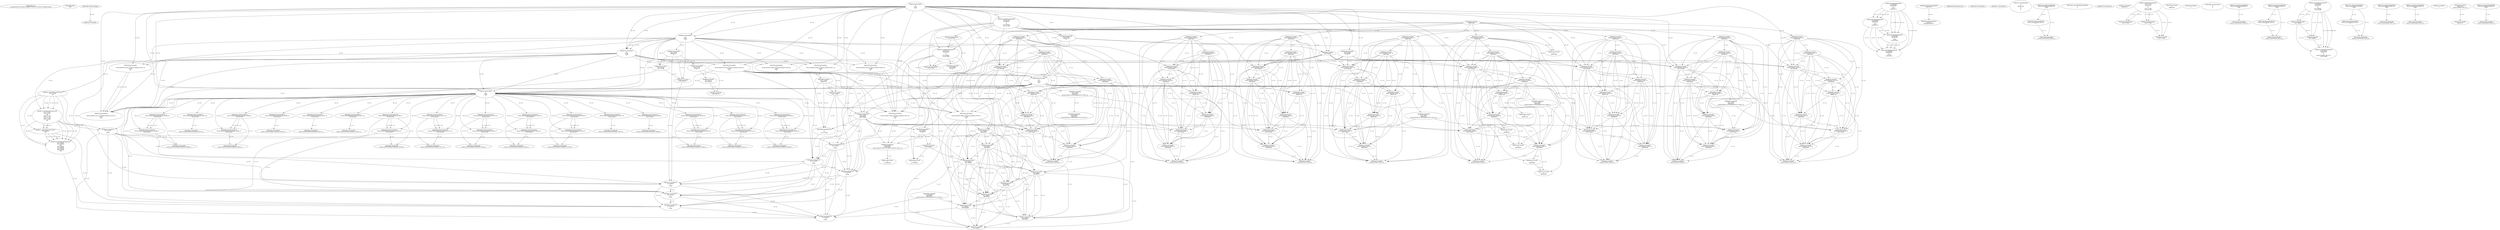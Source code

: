 // Global SCDG with merge call
digraph {
	0 [label="268454688.main
c1a180e8caf33785a14944f11a8db6b72c0e116f1741f50c197dcfb8bc292955"]
	1 [label="268454699.Sleep
1000"]
	2 [label="268450908.GetProcessHeap
"]
	3 [label="268465424.VirtualAlloc
0
128
12288
4"]
	4 [label="268465190.RegOpenKeyExW
2147483650
268501000
0
131097
2147417172"]
	5 [label="268465223.RegQueryValueExW
2147417376
268500984
0
0
3221762048
2147417188"]
	3 -> 5 [label="(0-->5)"]
	6 [label="268465239.RegCloseKey
2147417376"]
	5 -> 6 [label="(1-->1)"]
	7 [label="268465489.wsprintfW
3221762048
268501104
0"]
	3 -> 7 [label="(0-->1)"]
	5 -> 7 [label="(5-->1)"]
	8 [label="268466183.VirtualAlloc
0
1024
12288
4"]
	3 -> 8 [label="(3-->3)"]
	3 -> 8 [label="(4-->4)"]
	9 [label="268466202.VirtualAlloc
0
3596
12288
4"]
	3 -> 9 [label="(3-->3)"]
	8 -> 9 [label="(3-->3)"]
	3 -> 9 [label="(4-->4)"]
	8 -> 9 [label="(4-->4)"]
	10 [label="268466212.GetWindowsDirectoryW
3221770240
256"]
	9 -> 10 [label="(0-->1)"]
	11 [label="268466270.GetVolumeInformationW
3221770240
3221770752
256
3221771776
3221771784
3221771780
3221771264
256"]
	9 -> 11 [label="(0-->1)"]
	10 -> 11 [label="(1-->1)"]
	10 -> 11 [label="(2-->3)"]
	10 -> 11 [label="(2-->8)"]
	12 [label="268465190.RegOpenKeyExW
2147483650
268501632
0
131097
2147417172"]
	4 -> 12 [label="(1-->1)"]
	4 -> 12 [label="(4-->4)"]
	4 -> 12 [label="(5-->5)"]
	13 [label="268466376.wsprintfW
3221766144
268501204
0"]
	8 -> 13 [label="(0-->1)"]
	14 [label="268466397.lstrcatW
3221766144
3221771788"]
	8 -> 14 [label="(0-->1)"]
	13 -> 14 [label="(1-->1)"]
	15 [label="268466409.GetModuleHandleW
268501752"]
	16 [label="268466416.GetProcAddress
270536744
RtlComputeCrc32"]
	15 -> 16 [label="(0-->1)"]
	17 [label="268466432.lstrlenW
3221766144"]
	8 -> 17 [label="(0-->1)"]
	13 -> 17 [label="(1-->1)"]
	14 -> 17 [label="(1-->1)"]
	18 [label="268466449.RtlComputeCrc32
"]
	19 [label="268466481.VirtualFree
3221770240
0
32768"]
	9 -> 19 [label="(0-->1)"]
	10 -> 19 [label="(1-->1)"]
	11 -> 19 [label="(1-->1)"]
	20 [label="268464882.lstrlenW
3221762048"]
	3 -> 20 [label="(0-->1)"]
	5 -> 20 [label="(5-->1)"]
	7 -> 20 [label="(1-->1)"]
	21 [label="268464893.lstrlenW
268497860"]
	22 [label="268453932.VirtualAlloc
0
retval_lstrlenW_32819_32_retval_lstrlenW_32823_32
12288
64"]
	3 -> 22 [label="(3-->3)"]
	8 -> 22 [label="(3-->3)"]
	9 -> 22 [label="(3-->3)"]
	23 [label="268453967.lstrcpyW
3221774336
268497976"]
	22 -> 23 [label="(0-->1)"]
	24 [label="268453974.lstrlenW
3221774336"]
	22 -> 24 [label="(0-->1)"]
	23 -> 24 [label="(1-->1)"]
	25 [label="268464425.lstrcatW
retval_lstrlenW_32836_32
268497860"]
	21 -> 25 [label="(1-->2)"]
	26 [label="268464433.lstrcatW
retval_lstrlenW_32836_32
268500944"]
	25 -> 26 [label="(1-->1)"]
	27 [label="268464439.lstrcatW
retval_lstrlenW_32836_32
3221762048"]
	25 -> 27 [label="(1-->1)"]
	26 -> 27 [label="(1-->1)"]
	3 -> 27 [label="(0-->2)"]
	5 -> 27 [label="(5-->2)"]
	7 -> 27 [label="(1-->2)"]
	20 -> 27 [label="(1-->2)"]
	28 [label="268464447.lstrcatW
retval_lstrlenW_32836_32
268500948"]
	25 -> 28 [label="(1-->1)"]
	26 -> 28 [label="(1-->1)"]
	27 -> 28 [label="(1-->1)"]
	29 [label="268464636.VirtualAlloc
0
66
12288
64"]
	3 -> 29 [label="(3-->3)"]
	8 -> 29 [label="(3-->3)"]
	9 -> 29 [label="(3-->3)"]
	22 -> 29 [label="(3-->3)"]
	22 -> 29 [label="(4-->4)"]
	30 [label="268464679.wsprintfW
3221778432
268500964
3221774336"]
	29 -> 30 [label="(0-->1)"]
	22 -> 30 [label="(0-->3)"]
	23 -> 30 [label="(1-->3)"]
	24 -> 30 [label="(1-->3)"]
	31 [label="268464692.lstrcatW
retval_lstrlenW_32836_32
268497764"]
	25 -> 31 [label="(1-->1)"]
	26 -> 31 [label="(1-->1)"]
	27 -> 31 [label="(1-->1)"]
	28 -> 31 [label="(1-->1)"]
	32 [label="268464700.lstrcatW
retval_lstrlenW_32836_32
268500944"]
	25 -> 32 [label="(1-->1)"]
	26 -> 32 [label="(1-->1)"]
	27 -> 32 [label="(1-->1)"]
	28 -> 32 [label="(1-->1)"]
	31 -> 32 [label="(1-->1)"]
	26 -> 32 [label="(2-->2)"]
	33 [label="268464706.lstrcatW
retval_lstrlenW_32836_32
3221778432"]
	25 -> 33 [label="(1-->1)"]
	26 -> 33 [label="(1-->1)"]
	27 -> 33 [label="(1-->1)"]
	28 -> 33 [label="(1-->1)"]
	31 -> 33 [label="(1-->1)"]
	32 -> 33 [label="(1-->1)"]
	29 -> 33 [label="(0-->2)"]
	30 -> 33 [label="(1-->2)"]
	34 [label="268464714.lstrcatW
retval_lstrlenW_32836_32
268500948"]
	25 -> 34 [label="(1-->1)"]
	26 -> 34 [label="(1-->1)"]
	27 -> 34 [label="(1-->1)"]
	28 -> 34 [label="(1-->1)"]
	31 -> 34 [label="(1-->1)"]
	32 -> 34 [label="(1-->1)"]
	33 -> 34 [label="(1-->1)"]
	28 -> 34 [label="(2-->2)"]
	35 [label="268464726.VirtualFree
3221778432
0
32768"]
	29 -> 35 [label="(0-->1)"]
	30 -> 35 [label="(1-->1)"]
	33 -> 35 [label="(2-->1)"]
	19 -> 35 [label="(3-->3)"]
	36 [label="268464767.lstrlenW
retval_lstrlenW_32836_32"]
	25 -> 36 [label="(1-->1)"]
	26 -> 36 [label="(1-->1)"]
	27 -> 36 [label="(1-->1)"]
	28 -> 36 [label="(1-->1)"]
	31 -> 36 [label="(1-->1)"]
	32 -> 36 [label="(1-->1)"]
	33 -> 36 [label="(1-->1)"]
	34 -> 36 [label="(1-->1)"]
	37 [label="268453998.CreateMutexW
0
0
3221774336"]
	22 -> 37 [label="(0-->3)"]
	23 -> 37 [label="(1-->3)"]
	24 -> 37 [label="(1-->3)"]
	30 -> 37 [label="(3-->3)"]
	38 [label="268454010.GetLastError
"]
	39 [label="268454017.GetLastError
"]
	40 [label="268454043.VirtualFree
3221774336
0
32768"]
	22 -> 40 [label="(0-->1)"]
	23 -> 40 [label="(1-->1)"]
	24 -> 40 [label="(1-->1)"]
	30 -> 40 [label="(3-->1)"]
	37 -> 40 [label="(3-->1)"]
	19 -> 40 [label="(3-->3)"]
	35 -> 40 [label="(3-->3)"]
	41 [label="268467629.VirtualFree
3221762048
0
32768"]
	3 -> 41 [label="(0-->1)"]
	5 -> 41 [label="(5-->1)"]
	7 -> 41 [label="(1-->1)"]
	20 -> 41 [label="(1-->1)"]
	27 -> 41 [label="(2-->1)"]
	19 -> 41 [label="(3-->3)"]
	35 -> 41 [label="(3-->3)"]
	40 -> 41 [label="(3-->3)"]
	42 [label="268467737.VirtualFree
3221766144
0
32768"]
	8 -> 42 [label="(0-->1)"]
	13 -> 42 [label="(1-->1)"]
	14 -> 42 [label="(1-->1)"]
	17 -> 42 [label="(1-->1)"]
	19 -> 42 [label="(3-->3)"]
	35 -> 42 [label="(3-->3)"]
	40 -> 42 [label="(3-->3)"]
	41 -> 42 [label="(3-->3)"]
	43 [label="268454737.CreateThread
0
0
268447024
0
0
0"]
	44 [label="268454761.WaitForSingleObject
retval_CreateThread_32952_32
5000"]
	45 [label="268454780.TerminateThread
retval_CreateThread_32952_32
0"]
	44 -> 45 [label="(1-->1)"]
	46 [label="268454790.CloseHandle
retval_CreateThread_32952_32"]
	44 -> 46 [label="(1-->1)"]
	45 -> 46 [label="(1-->1)"]
	47 [label="268454450.CreateToolhelp32Snapshot
2
0"]
	48 [label="268454476.VirtualAlloc
0
556
12288
4"]
	3 -> 48 [label="(3-->3)"]
	8 -> 48 [label="(3-->3)"]
	9 -> 48 [label="(3-->3)"]
	22 -> 48 [label="(3-->3)"]
	29 -> 48 [label="(3-->3)"]
	3 -> 48 [label="(4-->4)"]
	8 -> 48 [label="(4-->4)"]
	9 -> 48 [label="(4-->4)"]
	49 [label="268454501.Process32FirstW
retval_CreateToolhelp32Snapshot_33334_32
3221782528"]
	48 -> 49 [label="(0-->2)"]
	50 [label="268454533.lstrcmpiW
"]
	2 -> 50 [label="(0-->0)"]
	51 [label="268454602.Process32NextW
retval_CreateToolhelp32Snapshot_33334_32
3221782528"]
	49 -> 51 [label="(1-->1)"]
	48 -> 51 [label="(0-->2)"]
	49 -> 51 [label="(2-->2)"]
	52 [label="268454627.VirtualFree
3221782528
0
32768"]
	48 -> 52 [label="(0-->1)"]
	49 -> 52 [label="(2-->1)"]
	51 -> 52 [label="(2-->1)"]
	19 -> 52 [label="(3-->3)"]
	35 -> 52 [label="(3-->3)"]
	40 -> 52 [label="(3-->3)"]
	41 -> 52 [label="(3-->3)"]
	42 -> 52 [label="(3-->3)"]
	53 [label="268454634.CloseHandle
retval_CreateToolhelp32Snapshot_33334_32"]
	49 -> 53 [label="(1-->1)"]
	51 -> 53 [label="(1-->1)"]
	54 [label="268465190.RegOpenKeyExW
2147483650
268501000
0
131097
2147417052"]
	4 -> 54 [label="(1-->1)"]
	12 -> 54 [label="(1-->1)"]
	4 -> 54 [label="(2-->2)"]
	4 -> 54 [label="(4-->4)"]
	12 -> 54 [label="(4-->4)"]
	55 [label="268465223.RegQueryValueExW
2147417376
268500984
0
0
3221786624
2147417068"]
	5 -> 55 [label="(1-->1)"]
	6 -> 55 [label="(1-->1)"]
	5 -> 55 [label="(2-->2)"]
	56 [label="268465254.GetLastError
"]
	57 [label="268465263.RegCloseKey
2147417376"]
	5 -> 57 [label="(1-->1)"]
	6 -> 57 [label="(1-->1)"]
	55 -> 57 [label="(1-->1)"]
	58 [label="268465489.wsprintfW
3221786624
268500964
0"]
	55 -> 58 [label="(5-->1)"]
	30 -> 58 [label="(2-->2)"]
	59 [label="268466212.GetWindowsDirectoryW
3221794816
256"]
	10 -> 59 [label="(2-->2)"]
	11 -> 59 [label="(3-->2)"]
	11 -> 59 [label="(8-->2)"]
	60 [label="268466270.GetVolumeInformationW
3221794816
3221795328
256
3221796352
3221796360
3221796356
3221795840
256"]
	59 -> 60 [label="(1-->1)"]
	10 -> 60 [label="(2-->3)"]
	11 -> 60 [label="(3-->3)"]
	11 -> 60 [label="(8-->3)"]
	59 -> 60 [label="(2-->3)"]
	10 -> 60 [label="(2-->8)"]
	11 -> 60 [label="(3-->8)"]
	11 -> 60 [label="(8-->8)"]
	59 -> 60 [label="(2-->8)"]
	61 [label="268465190.RegOpenKeyExW
2147483650
268501632
0
131097
2147417052"]
	4 -> 61 [label="(1-->1)"]
	12 -> 61 [label="(1-->1)"]
	54 -> 61 [label="(1-->1)"]
	12 -> 61 [label="(2-->2)"]
	4 -> 61 [label="(4-->4)"]
	12 -> 61 [label="(4-->4)"]
	54 -> 61 [label="(4-->4)"]
	54 -> 61 [label="(5-->5)"]
	62 [label="268466376.wsprintfW
3221790720
268501204
0"]
	13 -> 62 [label="(2-->2)"]
	63 [label="268466397.lstrcatW
3221790720
3221796364"]
	62 -> 63 [label="(1-->1)"]
	64 [label="268466432.lstrlenW
3221790720"]
	62 -> 64 [label="(1-->1)"]
	63 -> 64 [label="(1-->1)"]
	65 [label="268466481.VirtualFree
3221794816
0
32768"]
	59 -> 65 [label="(1-->1)"]
	60 -> 65 [label="(1-->1)"]
	19 -> 65 [label="(3-->3)"]
	35 -> 65 [label="(3-->3)"]
	40 -> 65 [label="(3-->3)"]
	41 -> 65 [label="(3-->3)"]
	42 -> 65 [label="(3-->3)"]
	52 -> 65 [label="(3-->3)"]
	66 [label="268464882.lstrlenW
3221786624"]
	55 -> 66 [label="(5-->1)"]
	58 -> 66 [label="(1-->1)"]
	67 [label="268452641.VirtualAlloc
0
retval_lstrlenW_38080_32_retval_lstrlenW_37361_32
12288
64"]
	3 -> 67 [label="(3-->3)"]
	8 -> 67 [label="(3-->3)"]
	9 -> 67 [label="(3-->3)"]
	22 -> 67 [label="(3-->3)"]
	29 -> 67 [label="(3-->3)"]
	48 -> 67 [label="(3-->3)"]
	22 -> 67 [label="(4-->4)"]
	29 -> 67 [label="(4-->4)"]
	68 [label="268464425.lstrcatW
3221798912
268497860"]
	67 -> 68 [label="(0-->1)"]
	21 -> 68 [label="(1-->2)"]
	25 -> 68 [label="(2-->2)"]
	69 [label="268464433.lstrcatW
3221798912
268500944"]
	67 -> 69 [label="(0-->1)"]
	68 -> 69 [label="(1-->1)"]
	26 -> 69 [label="(2-->2)"]
	32 -> 69 [label="(2-->2)"]
	70 [label="268464439.lstrcatW
3221798912
3221786624"]
	67 -> 70 [label="(0-->1)"]
	68 -> 70 [label="(1-->1)"]
	69 -> 70 [label="(1-->1)"]
	55 -> 70 [label="(5-->2)"]
	58 -> 70 [label="(1-->2)"]
	66 -> 70 [label="(1-->2)"]
	71 [label="268464447.lstrcatW
3221798912
268500948"]
	67 -> 71 [label="(0-->1)"]
	68 -> 71 [label="(1-->1)"]
	69 -> 71 [label="(1-->1)"]
	70 -> 71 [label="(1-->1)"]
	28 -> 71 [label="(2-->2)"]
	34 -> 71 [label="(2-->2)"]
	72 [label="268464662.wsprintfW
3221803008
268500952
unconstrained_ret_RtlComputeCrc32_35185_32"]
	73 [label="268464692.lstrcatW
3221798912
268497764"]
	67 -> 73 [label="(0-->1)"]
	68 -> 73 [label="(1-->1)"]
	69 -> 73 [label="(1-->1)"]
	70 -> 73 [label="(1-->1)"]
	71 -> 73 [label="(1-->1)"]
	31 -> 73 [label="(2-->2)"]
	74 [label="268464700.lstrcatW
3221798912
268500944"]
	67 -> 74 [label="(0-->1)"]
	68 -> 74 [label="(1-->1)"]
	69 -> 74 [label="(1-->1)"]
	70 -> 74 [label="(1-->1)"]
	71 -> 74 [label="(1-->1)"]
	73 -> 74 [label="(1-->1)"]
	26 -> 74 [label="(2-->2)"]
	32 -> 74 [label="(2-->2)"]
	69 -> 74 [label="(2-->2)"]
	75 [label="268464706.lstrcatW
3221798912
3221803008"]
	67 -> 75 [label="(0-->1)"]
	68 -> 75 [label="(1-->1)"]
	69 -> 75 [label="(1-->1)"]
	70 -> 75 [label="(1-->1)"]
	71 -> 75 [label="(1-->1)"]
	73 -> 75 [label="(1-->1)"]
	74 -> 75 [label="(1-->1)"]
	72 -> 75 [label="(1-->2)"]
	76 [label="268464714.lstrcatW
3221798912
268500948"]
	67 -> 76 [label="(0-->1)"]
	68 -> 76 [label="(1-->1)"]
	69 -> 76 [label="(1-->1)"]
	70 -> 76 [label="(1-->1)"]
	71 -> 76 [label="(1-->1)"]
	73 -> 76 [label="(1-->1)"]
	74 -> 76 [label="(1-->1)"]
	75 -> 76 [label="(1-->1)"]
	28 -> 76 [label="(2-->2)"]
	34 -> 76 [label="(2-->2)"]
	71 -> 76 [label="(2-->2)"]
	77 [label="268464726.VirtualFree
3221803008
0
32768"]
	72 -> 77 [label="(1-->1)"]
	75 -> 77 [label="(2-->1)"]
	19 -> 77 [label="(3-->3)"]
	35 -> 77 [label="(3-->3)"]
	40 -> 77 [label="(3-->3)"]
	41 -> 77 [label="(3-->3)"]
	42 -> 77 [label="(3-->3)"]
	52 -> 77 [label="(3-->3)"]
	65 -> 77 [label="(3-->3)"]
	78 [label="268464767.lstrlenW
3221798912"]
	67 -> 78 [label="(0-->1)"]
	68 -> 78 [label="(1-->1)"]
	69 -> 78 [label="(1-->1)"]
	70 -> 78 [label="(1-->1)"]
	71 -> 78 [label="(1-->1)"]
	73 -> 78 [label="(1-->1)"]
	74 -> 78 [label="(1-->1)"]
	75 -> 78 [label="(1-->1)"]
	76 -> 78 [label="(1-->1)"]
	79 [label="268452707.lstrlenW
268497912"]
	80 [label="268465489.wsprintfW
3221762048
268500964
0"]
	3 -> 80 [label="(0-->1)"]
	81 [label="268465223.RegQueryValueExW
3221771788
268501592
0
0
3221771788
2147417188"]
	82 [label="268465263.RegCloseKey
3221771788"]
	81 -> 82 [label="(1-->1)"]
	81 -> 82 [label="(5-->1)"]
	83 [label="268453932.VirtualAlloc
0
retval_lstrlenW_32929_32_retval_lstrlenW_32926_32
12288
64"]
	3 -> 83 [label="(3-->3)"]
	8 -> 83 [label="(3-->3)"]
	9 -> 83 [label="(3-->3)"]
	84 [label="268453967.lstrcpyW
0
268497976"]
	85 [label="268453974.lstrlenW
0"]
	86 [label="268464425.lstrcatW
retval_lstrlenW_32940_32
268497860"]
	21 -> 86 [label="(1-->2)"]
	87 [label="268464433.lstrcatW
retval_lstrlenW_32940_32
268500944"]
	86 -> 87 [label="(1-->1)"]
	88 [label="268464439.lstrcatW
retval_lstrlenW_32940_32
3221762048"]
	86 -> 88 [label="(1-->1)"]
	87 -> 88 [label="(1-->1)"]
	3 -> 88 [label="(0-->2)"]
	20 -> 88 [label="(1-->2)"]
	80 -> 88 [label="(1-->2)"]
	89 [label="268464447.lstrcatW
retval_lstrlenW_32940_32
268500948"]
	86 -> 89 [label="(1-->1)"]
	87 -> 89 [label="(1-->1)"]
	88 -> 89 [label="(1-->1)"]
	90 [label="268464692.lstrcatW
retval_lstrlenW_32940_32
268497764"]
	86 -> 90 [label="(1-->1)"]
	87 -> 90 [label="(1-->1)"]
	88 -> 90 [label="(1-->1)"]
	89 -> 90 [label="(1-->1)"]
	91 [label="268464700.lstrcatW
retval_lstrlenW_32940_32
268500944"]
	86 -> 91 [label="(1-->1)"]
	87 -> 91 [label="(1-->1)"]
	88 -> 91 [label="(1-->1)"]
	89 -> 91 [label="(1-->1)"]
	90 -> 91 [label="(1-->1)"]
	87 -> 91 [label="(2-->2)"]
	92 [label="268464706.lstrcatW
retval_lstrlenW_32940_32
3221778432"]
	86 -> 92 [label="(1-->1)"]
	87 -> 92 [label="(1-->1)"]
	88 -> 92 [label="(1-->1)"]
	89 -> 92 [label="(1-->1)"]
	90 -> 92 [label="(1-->1)"]
	91 -> 92 [label="(1-->1)"]
	29 -> 92 [label="(0-->2)"]
	30 -> 92 [label="(1-->2)"]
	93 [label="268464714.lstrcatW
retval_lstrlenW_32940_32
268500948"]
	86 -> 93 [label="(1-->1)"]
	87 -> 93 [label="(1-->1)"]
	88 -> 93 [label="(1-->1)"]
	89 -> 93 [label="(1-->1)"]
	90 -> 93 [label="(1-->1)"]
	91 -> 93 [label="(1-->1)"]
	92 -> 93 [label="(1-->1)"]
	89 -> 93 [label="(2-->2)"]
	94 [label="268464767.lstrlenW
retval_lstrlenW_32940_32"]
	86 -> 94 [label="(1-->1)"]
	87 -> 94 [label="(1-->1)"]
	88 -> 94 [label="(1-->1)"]
	89 -> 94 [label="(1-->1)"]
	90 -> 94 [label="(1-->1)"]
	91 -> 94 [label="(1-->1)"]
	92 -> 94 [label="(1-->1)"]
	93 -> 94 [label="(1-->1)"]
	95 [label="268453998.CreateMutexW
0
0
0"]
	96 [label="268454761.WaitForSingleObject
retval_CreateThread_38769_32
5000"]
	97 [label="268454790.CloseHandle
retval_CreateThread_38769_32"]
	96 -> 97 [label="(1-->1)"]
	98 [label="268453932.VirtualAlloc
0
retval_lstrlenW_32816_32_retval_lstrlenW_32821_32
12288
64"]
	3 -> 98 [label="(3-->3)"]
	8 -> 98 [label="(3-->3)"]
	9 -> 98 [label="(3-->3)"]
	99 [label="268464425.lstrcatW
retval_lstrlenW_32845_32
268497860"]
	21 -> 99 [label="(1-->2)"]
	100 [label="268464433.lstrcatW
retval_lstrlenW_32845_32
268500944"]
	99 -> 100 [label="(1-->1)"]
	101 [label="268464439.lstrcatW
retval_lstrlenW_32845_32
3221762048"]
	99 -> 101 [label="(1-->1)"]
	100 -> 101 [label="(1-->1)"]
	3 -> 101 [label="(0-->2)"]
	20 -> 101 [label="(1-->2)"]
	80 -> 101 [label="(1-->2)"]
	102 [label="268464447.lstrcatW
retval_lstrlenW_32845_32
268500948"]
	99 -> 102 [label="(1-->1)"]
	100 -> 102 [label="(1-->1)"]
	101 -> 102 [label="(1-->1)"]
	103 [label="268464662.wsprintfW
3221778432
268500952
unconstrained_ret_RtlComputeCrc32_32803_32"]
	29 -> 103 [label="(0-->1)"]
	104 [label="268464692.lstrcatW
retval_lstrlenW_32845_32
268497764"]
	99 -> 104 [label="(1-->1)"]
	100 -> 104 [label="(1-->1)"]
	101 -> 104 [label="(1-->1)"]
	102 -> 104 [label="(1-->1)"]
	105 [label="268464700.lstrcatW
retval_lstrlenW_32845_32
268500944"]
	99 -> 105 [label="(1-->1)"]
	100 -> 105 [label="(1-->1)"]
	101 -> 105 [label="(1-->1)"]
	102 -> 105 [label="(1-->1)"]
	104 -> 105 [label="(1-->1)"]
	100 -> 105 [label="(2-->2)"]
	106 [label="268464706.lstrcatW
retval_lstrlenW_32845_32
3221778432"]
	99 -> 106 [label="(1-->1)"]
	100 -> 106 [label="(1-->1)"]
	101 -> 106 [label="(1-->1)"]
	102 -> 106 [label="(1-->1)"]
	104 -> 106 [label="(1-->1)"]
	105 -> 106 [label="(1-->1)"]
	29 -> 106 [label="(0-->2)"]
	103 -> 106 [label="(1-->2)"]
	107 [label="268464714.lstrcatW
retval_lstrlenW_32845_32
268500948"]
	99 -> 107 [label="(1-->1)"]
	100 -> 107 [label="(1-->1)"]
	101 -> 107 [label="(1-->1)"]
	102 -> 107 [label="(1-->1)"]
	104 -> 107 [label="(1-->1)"]
	105 -> 107 [label="(1-->1)"]
	106 -> 107 [label="(1-->1)"]
	102 -> 107 [label="(2-->2)"]
	108 [label="268464767.lstrlenW
retval_lstrlenW_32845_32"]
	99 -> 108 [label="(1-->1)"]
	100 -> 108 [label="(1-->1)"]
	101 -> 108 [label="(1-->1)"]
	102 -> 108 [label="(1-->1)"]
	104 -> 108 [label="(1-->1)"]
	105 -> 108 [label="(1-->1)"]
	106 -> 108 [label="(1-->1)"]
	107 -> 108 [label="(1-->1)"]
	109 [label="268454761.WaitForSingleObject
retval_CreateThread_33241_32
5000"]
	110 [label="268454780.TerminateThread
retval_CreateThread_33241_32
0"]
	109 -> 110 [label="(1-->1)"]
	111 [label="268454790.CloseHandle
retval_CreateThread_33241_32"]
	109 -> 111 [label="(1-->1)"]
	110 -> 111 [label="(1-->1)"]
	112 [label="268454501.Process32FirstW
retval_CreateToolhelp32Snapshot_33281_32
3221782528"]
	48 -> 112 [label="(0-->2)"]
	113 [label="268454602.Process32NextW
retval_CreateToolhelp32Snapshot_33281_32
3221782528"]
	112 -> 113 [label="(1-->1)"]
	48 -> 113 [label="(0-->2)"]
	112 -> 113 [label="(2-->2)"]
	114 [label="268454634.CloseHandle
retval_CreateToolhelp32Snapshot_33281_32"]
	112 -> 114 [label="(1-->1)"]
	113 -> 114 [label="(1-->1)"]
	115 [label="268465223.RegQueryValueExW
3221796364
268501592
0
0
3221796364
2147417068"]
	116 [label="268465239.RegCloseKey
3221796364"]
	115 -> 116 [label="(1-->1)"]
	115 -> 116 [label="(5-->1)"]
	117 [label="268466320.lstrlenW
3221796364"]
	115 -> 117 [label="(1-->1)"]
	115 -> 117 [label="(5-->1)"]
	116 -> 117 [label="(1-->1)"]
	118 [label="268465223.RegQueryValueExW
3221796364
268501728
0
0
retval_lstrlenW_39514_32
2147417068"]
	115 -> 118 [label="(1-->1)"]
	115 -> 118 [label="(5-->1)"]
	116 -> 118 [label="(1-->1)"]
	117 -> 118 [label="(1-->1)"]
	115 -> 118 [label="(6-->6)"]
	119 [label="268452641.VirtualAlloc
0
retval_lstrlenW_41531_32_retval_lstrlenW_41532_32
12288
64"]
	3 -> 119 [label="(3-->3)"]
	8 -> 119 [label="(3-->3)"]
	9 -> 119 [label="(3-->3)"]
	29 -> 119 [label="(3-->3)"]
	48 -> 119 [label="(3-->3)"]
	98 -> 119 [label="(3-->3)"]
	29 -> 119 [label="(4-->4)"]
	98 -> 119 [label="(4-->4)"]
	120 [label="268464662.wsprintfW
3221803008
268500952
unconstrained_ret_RtlComputeCrc32_41329_32"]
	103 -> 120 [label="(2-->2)"]
	121 [label="268453932.VirtualAlloc
0
retval_lstrlenW_32826_32_retval_lstrlenW_32827_32
12288
64"]
	3 -> 121 [label="(3-->3)"]
	8 -> 121 [label="(3-->3)"]
	9 -> 121 [label="(3-->3)"]
	122 [label="268464425.lstrcatW
retval_lstrlenW_32847_32
268497860"]
	21 -> 122 [label="(1-->2)"]
	123 [label="268464433.lstrcatW
retval_lstrlenW_32847_32
268500944"]
	122 -> 123 [label="(1-->1)"]
	124 [label="268464439.lstrcatW
retval_lstrlenW_32847_32
3221762048"]
	122 -> 124 [label="(1-->1)"]
	123 -> 124 [label="(1-->1)"]
	3 -> 124 [label="(0-->2)"]
	5 -> 124 [label="(5-->2)"]
	20 -> 124 [label="(1-->2)"]
	80 -> 124 [label="(1-->2)"]
	125 [label="268464447.lstrcatW
retval_lstrlenW_32847_32
268500948"]
	122 -> 125 [label="(1-->1)"]
	123 -> 125 [label="(1-->1)"]
	124 -> 125 [label="(1-->1)"]
	126 [label="268464662.wsprintfW
3221778432
268500952
unconstrained_ret_RtlComputeCrc32_32815_32"]
	29 -> 126 [label="(0-->1)"]
	127 [label="268464692.lstrcatW
retval_lstrlenW_32847_32
268497764"]
	122 -> 127 [label="(1-->1)"]
	123 -> 127 [label="(1-->1)"]
	124 -> 127 [label="(1-->1)"]
	125 -> 127 [label="(1-->1)"]
	128 [label="268464700.lstrcatW
retval_lstrlenW_32847_32
268500944"]
	122 -> 128 [label="(1-->1)"]
	123 -> 128 [label="(1-->1)"]
	124 -> 128 [label="(1-->1)"]
	125 -> 128 [label="(1-->1)"]
	127 -> 128 [label="(1-->1)"]
	123 -> 128 [label="(2-->2)"]
	129 [label="268464706.lstrcatW
retval_lstrlenW_32847_32
3221778432"]
	122 -> 129 [label="(1-->1)"]
	123 -> 129 [label="(1-->1)"]
	124 -> 129 [label="(1-->1)"]
	125 -> 129 [label="(1-->1)"]
	127 -> 129 [label="(1-->1)"]
	128 -> 129 [label="(1-->1)"]
	29 -> 129 [label="(0-->2)"]
	126 -> 129 [label="(1-->2)"]
	130 [label="268464714.lstrcatW
retval_lstrlenW_32847_32
268500948"]
	122 -> 130 [label="(1-->1)"]
	123 -> 130 [label="(1-->1)"]
	124 -> 130 [label="(1-->1)"]
	125 -> 130 [label="(1-->1)"]
	127 -> 130 [label="(1-->1)"]
	128 -> 130 [label="(1-->1)"]
	129 -> 130 [label="(1-->1)"]
	125 -> 130 [label="(2-->2)"]
	131 [label="268464767.lstrlenW
retval_lstrlenW_32847_32"]
	122 -> 131 [label="(1-->1)"]
	123 -> 131 [label="(1-->1)"]
	124 -> 131 [label="(1-->1)"]
	125 -> 131 [label="(1-->1)"]
	127 -> 131 [label="(1-->1)"]
	128 -> 131 [label="(1-->1)"]
	129 -> 131 [label="(1-->1)"]
	130 -> 131 [label="(1-->1)"]
	132 [label="268454501.Process32FirstW
retval_CreateToolhelp32Snapshot_33823_32
3221782528"]
	48 -> 132 [label="(0-->2)"]
	133 [label="268454602.Process32NextW
retval_CreateToolhelp32Snapshot_33823_32
3221782528"]
	132 -> 133 [label="(1-->1)"]
	48 -> 133 [label="(0-->2)"]
	132 -> 133 [label="(2-->2)"]
	134 [label="268454634.CloseHandle
retval_CreateToolhelp32Snapshot_33823_32"]
	132 -> 134 [label="(1-->1)"]
	133 -> 134 [label="(1-->1)"]
	135 [label="268465489.wsprintfW
3221786624
268501104
0"]
	55 -> 135 [label="(5-->1)"]
	136 [label="268465239.RegCloseKey
3221771788"]
	81 -> 136 [label="(1-->1)"]
	81 -> 136 [label="(5-->1)"]
	137 [label="268466320.lstrlenW
3221771788"]
	81 -> 137 [label="(1-->1)"]
	81 -> 137 [label="(5-->1)"]
	136 -> 137 [label="(1-->1)"]
	138 [label="268454501.Process32FirstW
retval_CreateToolhelp32Snapshot_33156_32
3221782528"]
	48 -> 138 [label="(0-->2)"]
	139 [label="268454602.Process32NextW
retval_CreateToolhelp32Snapshot_33156_32
3221782528"]
	138 -> 139 [label="(1-->1)"]
	48 -> 139 [label="(0-->2)"]
	138 -> 139 [label="(2-->2)"]
	140 [label="268454634.CloseHandle
retval_CreateToolhelp32Snapshot_33156_32"]
	138 -> 140 [label="(1-->1)"]
	139 -> 140 [label="(1-->1)"]
	141 [label="268453932.VirtualAlloc
0
retval_lstrlenW_32820_32_retval_lstrlenW_32824_32
12288
64"]
	3 -> 141 [label="(3-->3)"]
	8 -> 141 [label="(3-->3)"]
	9 -> 141 [label="(3-->3)"]
	142 [label="268464425.lstrcatW
retval_lstrlenW_32846_32
268497860"]
	21 -> 142 [label="(1-->2)"]
	143 [label="268464433.lstrcatW
retval_lstrlenW_32846_32
268500944"]
	142 -> 143 [label="(1-->1)"]
	144 [label="268464439.lstrcatW
retval_lstrlenW_32846_32
3221762048"]
	142 -> 144 [label="(1-->1)"]
	143 -> 144 [label="(1-->1)"]
	3 -> 144 [label="(0-->2)"]
	5 -> 144 [label="(5-->2)"]
	20 -> 144 [label="(1-->2)"]
	80 -> 144 [label="(1-->2)"]
	145 [label="268464447.lstrcatW
retval_lstrlenW_32846_32
268500948"]
	142 -> 145 [label="(1-->1)"]
	143 -> 145 [label="(1-->1)"]
	144 -> 145 [label="(1-->1)"]
	146 [label="268464692.lstrcatW
retval_lstrlenW_32846_32
268497764"]
	142 -> 146 [label="(1-->1)"]
	143 -> 146 [label="(1-->1)"]
	144 -> 146 [label="(1-->1)"]
	145 -> 146 [label="(1-->1)"]
	147 [label="268464700.lstrcatW
retval_lstrlenW_32846_32
268500944"]
	142 -> 147 [label="(1-->1)"]
	143 -> 147 [label="(1-->1)"]
	144 -> 147 [label="(1-->1)"]
	145 -> 147 [label="(1-->1)"]
	146 -> 147 [label="(1-->1)"]
	143 -> 147 [label="(2-->2)"]
	148 [label="268464706.lstrcatW
retval_lstrlenW_32846_32
3221778432"]
	142 -> 148 [label="(1-->1)"]
	143 -> 148 [label="(1-->1)"]
	144 -> 148 [label="(1-->1)"]
	145 -> 148 [label="(1-->1)"]
	146 -> 148 [label="(1-->1)"]
	147 -> 148 [label="(1-->1)"]
	29 -> 148 [label="(0-->2)"]
	30 -> 148 [label="(1-->2)"]
	149 [label="268464714.lstrcatW
retval_lstrlenW_32846_32
268500948"]
	142 -> 149 [label="(1-->1)"]
	143 -> 149 [label="(1-->1)"]
	144 -> 149 [label="(1-->1)"]
	145 -> 149 [label="(1-->1)"]
	146 -> 149 [label="(1-->1)"]
	147 -> 149 [label="(1-->1)"]
	148 -> 149 [label="(1-->1)"]
	145 -> 149 [label="(2-->2)"]
	150 [label="268464767.lstrlenW
retval_lstrlenW_32846_32"]
	142 -> 150 [label="(1-->1)"]
	143 -> 150 [label="(1-->1)"]
	144 -> 150 [label="(1-->1)"]
	145 -> 150 [label="(1-->1)"]
	146 -> 150 [label="(1-->1)"]
	147 -> 150 [label="(1-->1)"]
	148 -> 150 [label="(1-->1)"]
	149 -> 150 [label="(1-->1)"]
	151 [label="268454501.Process32FirstW
retval_CreateToolhelp32Snapshot_33160_32
3221782528"]
	48 -> 151 [label="(0-->2)"]
	152 [label="268454602.Process32NextW
retval_CreateToolhelp32Snapshot_33160_32
3221782528"]
	151 -> 152 [label="(1-->1)"]
	48 -> 152 [label="(0-->2)"]
	151 -> 152 [label="(2-->2)"]
	153 [label="268454634.CloseHandle
retval_CreateToolhelp32Snapshot_33160_32"]
	151 -> 153 [label="(1-->1)"]
	152 -> 153 [label="(1-->1)"]
	154 [label="268454761.WaitForSingleObject
retval_CreateThread_33149_32
5000"]
	155 [label="268454780.TerminateThread
retval_CreateThread_33149_32
0"]
	154 -> 155 [label="(1-->1)"]
	156 [label="268454790.CloseHandle
retval_CreateThread_33149_32"]
	154 -> 156 [label="(1-->1)"]
	155 -> 156 [label="(1-->1)"]
	157 [label="268454602.Process32NextW
retval_CreateToolhelp32Snapshot_33267_32
3221782528"]
	48 -> 157 [label="(0-->2)"]
	158 [label="268454634.CloseHandle
retval_CreateToolhelp32Snapshot_33267_32"]
	157 -> 158 [label="(1-->1)"]
	159 [label="268464662.wsprintfW
3221778432
268500952
unconstrained_ret_RtlComputeCrc32_32807_32"]
	29 -> 159 [label="(0-->1)"]
	160 [label="268454501.Process32FirstW
retval_CreateToolhelp32Snapshot_33115_32
3221782528"]
	48 -> 160 [label="(0-->2)"]
	161 [label="268454602.Process32NextW
retval_CreateToolhelp32Snapshot_33115_32
3221782528"]
	160 -> 161 [label="(1-->1)"]
	48 -> 161 [label="(0-->2)"]
	160 -> 161 [label="(2-->2)"]
	162 [label="268454634.CloseHandle
retval_CreateToolhelp32Snapshot_33115_32"]
	160 -> 162 [label="(1-->1)"]
	161 -> 162 [label="(1-->1)"]
	163 [label="268464425.lstrcatW
retval_lstrlenW_32835_32
268497860"]
	21 -> 163 [label="(1-->2)"]
	164 [label="268464433.lstrcatW
retval_lstrlenW_32835_32
268500944"]
	163 -> 164 [label="(1-->1)"]
	165 [label="268464439.lstrcatW
retval_lstrlenW_32835_32
3221762048"]
	163 -> 165 [label="(1-->1)"]
	164 -> 165 [label="(1-->1)"]
	3 -> 165 [label="(0-->2)"]
	5 -> 165 [label="(5-->2)"]
	7 -> 165 [label="(1-->2)"]
	20 -> 165 [label="(1-->2)"]
	166 [label="268464447.lstrcatW
retval_lstrlenW_32835_32
268500948"]
	163 -> 166 [label="(1-->1)"]
	164 -> 166 [label="(1-->1)"]
	165 -> 166 [label="(1-->1)"]
	167 [label="268464662.wsprintfW
3221778432
268500952
unconstrained_ret_RtlComputeCrc32_32806_32"]
	29 -> 167 [label="(0-->1)"]
	168 [label="268464692.lstrcatW
retval_lstrlenW_32835_32
268497764"]
	163 -> 168 [label="(1-->1)"]
	164 -> 168 [label="(1-->1)"]
	165 -> 168 [label="(1-->1)"]
	166 -> 168 [label="(1-->1)"]
	169 [label="268464700.lstrcatW
retval_lstrlenW_32835_32
268500944"]
	163 -> 169 [label="(1-->1)"]
	164 -> 169 [label="(1-->1)"]
	165 -> 169 [label="(1-->1)"]
	166 -> 169 [label="(1-->1)"]
	168 -> 169 [label="(1-->1)"]
	164 -> 169 [label="(2-->2)"]
	170 [label="268464706.lstrcatW
retval_lstrlenW_32835_32
3221778432"]
	163 -> 170 [label="(1-->1)"]
	164 -> 170 [label="(1-->1)"]
	165 -> 170 [label="(1-->1)"]
	166 -> 170 [label="(1-->1)"]
	168 -> 170 [label="(1-->1)"]
	169 -> 170 [label="(1-->1)"]
	29 -> 170 [label="(0-->2)"]
	167 -> 170 [label="(1-->2)"]
	171 [label="268464714.lstrcatW
retval_lstrlenW_32835_32
268500948"]
	163 -> 171 [label="(1-->1)"]
	164 -> 171 [label="(1-->1)"]
	165 -> 171 [label="(1-->1)"]
	166 -> 171 [label="(1-->1)"]
	168 -> 171 [label="(1-->1)"]
	169 -> 171 [label="(1-->1)"]
	170 -> 171 [label="(1-->1)"]
	166 -> 171 [label="(2-->2)"]
	172 [label="268464767.lstrlenW
retval_lstrlenW_32835_32"]
	163 -> 172 [label="(1-->1)"]
	164 -> 172 [label="(1-->1)"]
	165 -> 172 [label="(1-->1)"]
	166 -> 172 [label="(1-->1)"]
	168 -> 172 [label="(1-->1)"]
	169 -> 172 [label="(1-->1)"]
	170 -> 172 [label="(1-->1)"]
	171 -> 172 [label="(1-->1)"]
	173 [label="268454761.WaitForSingleObject
retval_CreateThread_32971_32
5000"]
	174 [label="268454790.CloseHandle
retval_CreateThread_32971_32"]
	173 -> 174 [label="(1-->1)"]
	175 [label="268454602.Process32NextW
retval_CreateToolhelp32Snapshot_32998_32
3221782528"]
	48 -> 175 [label="(0-->2)"]
	176 [label="268454634.CloseHandle
retval_CreateToolhelp32Snapshot_32998_32"]
	175 -> 176 [label="(1-->1)"]
	177 [label="268454501.Process32FirstW
retval_CreateToolhelp32Snapshot_33008_32
3221782528"]
	48 -> 177 [label="(0-->2)"]
	178 [label="268454602.Process32NextW
retval_CreateToolhelp32Snapshot_33008_32
3221782528"]
	177 -> 178 [label="(1-->1)"]
	48 -> 178 [label="(0-->2)"]
	177 -> 178 [label="(2-->2)"]
	179 [label="268454634.CloseHandle
retval_CreateToolhelp32Snapshot_33008_32"]
	177 -> 179 [label="(1-->1)"]
	178 -> 179 [label="(1-->1)"]
	180 [label="268454602.Process32NextW
retval_CreateToolhelp32Snapshot_32970_32
3221782528"]
	48 -> 180 [label="(0-->2)"]
	181 [label="268454634.CloseHandle
retval_CreateToolhelp32Snapshot_32970_32"]
	180 -> 181 [label="(1-->1)"]
	182 [label="268454501.Process32FirstW
retval_CreateToolhelp32Snapshot_33098_32
3221782528"]
	48 -> 182 [label="(0-->2)"]
	183 [label="268454602.Process32NextW
retval_CreateToolhelp32Snapshot_33098_32
3221782528"]
	182 -> 183 [label="(1-->1)"]
	48 -> 183 [label="(0-->2)"]
	182 -> 183 [label="(2-->2)"]
	184 [label="268454634.CloseHandle
retval_CreateToolhelp32Snapshot_33098_32"]
	182 -> 184 [label="(1-->1)"]
	183 -> 184 [label="(1-->1)"]
	185 [label="268464425.lstrcatW
retval_lstrlenW_33058_32
268497860"]
	21 -> 185 [label="(1-->2)"]
	186 [label="268464433.lstrcatW
retval_lstrlenW_33058_32
268500944"]
	185 -> 186 [label="(1-->1)"]
	187 [label="268464439.lstrcatW
retval_lstrlenW_33058_32
3221762048"]
	185 -> 187 [label="(1-->1)"]
	186 -> 187 [label="(1-->1)"]
	3 -> 187 [label="(0-->2)"]
	5 -> 187 [label="(5-->2)"]
	20 -> 187 [label="(1-->2)"]
	80 -> 187 [label="(1-->2)"]
	188 [label="268464447.lstrcatW
retval_lstrlenW_33058_32
268500948"]
	185 -> 188 [label="(1-->1)"]
	186 -> 188 [label="(1-->1)"]
	187 -> 188 [label="(1-->1)"]
	189 [label="268464692.lstrcatW
retval_lstrlenW_33058_32
268497764"]
	185 -> 189 [label="(1-->1)"]
	186 -> 189 [label="(1-->1)"]
	187 -> 189 [label="(1-->1)"]
	188 -> 189 [label="(1-->1)"]
	190 [label="268464700.lstrcatW
retval_lstrlenW_33058_32
268500944"]
	185 -> 190 [label="(1-->1)"]
	186 -> 190 [label="(1-->1)"]
	187 -> 190 [label="(1-->1)"]
	188 -> 190 [label="(1-->1)"]
	189 -> 190 [label="(1-->1)"]
	186 -> 190 [label="(2-->2)"]
	191 [label="268464706.lstrcatW
retval_lstrlenW_33058_32
3221778432"]
	185 -> 191 [label="(1-->1)"]
	186 -> 191 [label="(1-->1)"]
	187 -> 191 [label="(1-->1)"]
	188 -> 191 [label="(1-->1)"]
	189 -> 191 [label="(1-->1)"]
	190 -> 191 [label="(1-->1)"]
	29 -> 191 [label="(0-->2)"]
	126 -> 191 [label="(1-->2)"]
	192 [label="268464714.lstrcatW
retval_lstrlenW_33058_32
268500948"]
	185 -> 192 [label="(1-->1)"]
	186 -> 192 [label="(1-->1)"]
	187 -> 192 [label="(1-->1)"]
	188 -> 192 [label="(1-->1)"]
	189 -> 192 [label="(1-->1)"]
	190 -> 192 [label="(1-->1)"]
	191 -> 192 [label="(1-->1)"]
	188 -> 192 [label="(2-->2)"]
	193 [label="268464767.lstrlenW
retval_lstrlenW_33058_32"]
	185 -> 193 [label="(1-->1)"]
	186 -> 193 [label="(1-->1)"]
	187 -> 193 [label="(1-->1)"]
	188 -> 193 [label="(1-->1)"]
	189 -> 193 [label="(1-->1)"]
	190 -> 193 [label="(1-->1)"]
	191 -> 193 [label="(1-->1)"]
	192 -> 193 [label="(1-->1)"]
	194 [label="268454761.WaitForSingleObject
retval_CreateThread_33225_32
5000"]
	195 [label="268454790.CloseHandle
retval_CreateThread_33225_32"]
	194 -> 195 [label="(1-->1)"]
	196 [label="268454501.Process32FirstW
retval_CreateToolhelp32Snapshot_34938_32
3221782528"]
	48 -> 196 [label="(0-->2)"]
	197 [label="268454602.Process32NextW
retval_CreateToolhelp32Snapshot_34938_32
3221782528"]
	196 -> 197 [label="(1-->1)"]
	48 -> 197 [label="(0-->2)"]
	196 -> 197 [label="(2-->2)"]
	198 [label="268454634.CloseHandle
retval_CreateToolhelp32Snapshot_34938_32"]
	196 -> 198 [label="(1-->1)"]
	197 -> 198 [label="(1-->1)"]
	199 [label="268452641.VirtualAlloc
0
retval_lstrlenW_34333_32_retval_lstrlenW_34337_32
12288
64"]
	3 -> 199 [label="(3-->3)"]
	8 -> 199 [label="(3-->3)"]
	9 -> 199 [label="(3-->3)"]
	29 -> 199 [label="(3-->3)"]
	48 -> 199 [label="(3-->3)"]
	141 -> 199 [label="(3-->3)"]
	29 -> 199 [label="(4-->4)"]
	141 -> 199 [label="(4-->4)"]
	200 [label="268464425.lstrcatW
0
268497860"]
	21 -> 200 [label="(1-->2)"]
	142 -> 200 [label="(2-->2)"]
	201 [label="268464433.lstrcatW
0
268500944"]
	143 -> 201 [label="(2-->2)"]
	147 -> 201 [label="(2-->2)"]
	202 [label="268464439.lstrcatW
0
3221786624"]
	55 -> 202 [label="(5-->2)"]
	58 -> 202 [label="(1-->2)"]
	66 -> 202 [label="(1-->2)"]
	203 [label="268464447.lstrcatW
0
268500948"]
	145 -> 203 [label="(2-->2)"]
	149 -> 203 [label="(2-->2)"]
	204 [label="268464679.wsprintfW
3221803008
268500964
retval_lstrlenW_34333_32_retval_lstrlenW_34337_32"]
	30 -> 204 [label="(2-->2)"]
	58 -> 204 [label="(2-->2)"]
	80 -> 204 [label="(2-->2)"]
	199 -> 204 [label="(2-->3)"]
	205 [label="268464692.lstrcatW
0
268497764"]
	146 -> 205 [label="(2-->2)"]
	206 [label="268464700.lstrcatW
0
268500944"]
	143 -> 206 [label="(2-->2)"]
	147 -> 206 [label="(2-->2)"]
	201 -> 206 [label="(2-->2)"]
	207 [label="268464706.lstrcatW
0
3221803008"]
	204 -> 207 [label="(1-->2)"]
	208 [label="268464714.lstrcatW
0
268500948"]
	145 -> 208 [label="(2-->2)"]
	149 -> 208 [label="(2-->2)"]
	203 -> 208 [label="(2-->2)"]
	209 [label="268464767.lstrlenW
0"]
	210 [label="268452834.lstrcpyW
268510272
retval_lstrlenW_34972_32"]
	211 [label="268452841.lstrlenW
268510272"]
	210 -> 211 [label="(1-->1)"]
	212 [label="268454602.Process32NextW
retval_CreateToolhelp32Snapshot_33826_32
3221782528"]
	48 -> 212 [label="(0-->2)"]
	213 [label="268454634.CloseHandle
retval_CreateToolhelp32Snapshot_33826_32"]
	212 -> 213 [label="(1-->1)"]
	214 [label="268454602.Process32NextW
retval_CreateToolhelp32Snapshot_33587_32
3221782528"]
	48 -> 214 [label="(0-->2)"]
	215 [label="268454634.CloseHandle
retval_CreateToolhelp32Snapshot_33587_32"]
	214 -> 215 [label="(1-->1)"]
	216 [label="268454761.WaitForSingleObject
retval_CreateThread_33053_32
5000"]
	217 [label="268454790.CloseHandle
retval_CreateThread_33053_32"]
	216 -> 217 [label="(1-->1)"]
	218 [label="268454501.Process32FirstW
retval_CreateToolhelp32Snapshot_33172_32
3221782528"]
	48 -> 218 [label="(0-->2)"]
	219 [label="268454602.Process32NextW
retval_CreateToolhelp32Snapshot_33172_32
3221782528"]
	218 -> 219 [label="(1-->1)"]
	48 -> 219 [label="(0-->2)"]
	218 -> 219 [label="(2-->2)"]
	220 [label="268454634.CloseHandle
retval_CreateToolhelp32Snapshot_33172_32"]
	218 -> 220 [label="(1-->1)"]
	219 -> 220 [label="(1-->1)"]
	221 [label="268464425.lstrcatW
retval_lstrlenW_32874_32
268497860"]
	21 -> 221 [label="(1-->2)"]
	222 [label="268464433.lstrcatW
retval_lstrlenW_32874_32
268500944"]
	221 -> 222 [label="(1-->1)"]
	223 [label="268464439.lstrcatW
retval_lstrlenW_32874_32
3221762048"]
	221 -> 223 [label="(1-->1)"]
	222 -> 223 [label="(1-->1)"]
	3 -> 223 [label="(0-->2)"]
	5 -> 223 [label="(5-->2)"]
	20 -> 223 [label="(1-->2)"]
	80 -> 223 [label="(1-->2)"]
	224 [label="268464447.lstrcatW
retval_lstrlenW_32874_32
268500948"]
	221 -> 224 [label="(1-->1)"]
	222 -> 224 [label="(1-->1)"]
	223 -> 224 [label="(1-->1)"]
	225 [label="268464692.lstrcatW
retval_lstrlenW_32874_32
268497764"]
	221 -> 225 [label="(1-->1)"]
	222 -> 225 [label="(1-->1)"]
	223 -> 225 [label="(1-->1)"]
	224 -> 225 [label="(1-->1)"]
	226 [label="268464700.lstrcatW
retval_lstrlenW_32874_32
268500944"]
	221 -> 226 [label="(1-->1)"]
	222 -> 226 [label="(1-->1)"]
	223 -> 226 [label="(1-->1)"]
	224 -> 226 [label="(1-->1)"]
	225 -> 226 [label="(1-->1)"]
	222 -> 226 [label="(2-->2)"]
	227 [label="268464706.lstrcatW
retval_lstrlenW_32874_32
3221778432"]
	221 -> 227 [label="(1-->1)"]
	222 -> 227 [label="(1-->1)"]
	223 -> 227 [label="(1-->1)"]
	224 -> 227 [label="(1-->1)"]
	225 -> 227 [label="(1-->1)"]
	226 -> 227 [label="(1-->1)"]
	29 -> 227 [label="(0-->2)"]
	159 -> 227 [label="(1-->2)"]
	228 [label="268464714.lstrcatW
retval_lstrlenW_32874_32
268500948"]
	221 -> 228 [label="(1-->1)"]
	222 -> 228 [label="(1-->1)"]
	223 -> 228 [label="(1-->1)"]
	224 -> 228 [label="(1-->1)"]
	225 -> 228 [label="(1-->1)"]
	226 -> 228 [label="(1-->1)"]
	227 -> 228 [label="(1-->1)"]
	224 -> 228 [label="(2-->2)"]
	229 [label="268464767.lstrlenW
retval_lstrlenW_32874_32"]
	221 -> 229 [label="(1-->1)"]
	222 -> 229 [label="(1-->1)"]
	223 -> 229 [label="(1-->1)"]
	224 -> 229 [label="(1-->1)"]
	225 -> 229 [label="(1-->1)"]
	226 -> 229 [label="(1-->1)"]
	227 -> 229 [label="(1-->1)"]
	228 -> 229 [label="(1-->1)"]
	230 [label="268454602.Process32NextW
retval_CreateToolhelp32Snapshot_33341_32
3221782528"]
	48 -> 230 [label="(0-->2)"]
	231 [label="268454634.CloseHandle
retval_CreateToolhelp32Snapshot_33341_32"]
	230 -> 231 [label="(1-->1)"]
}
